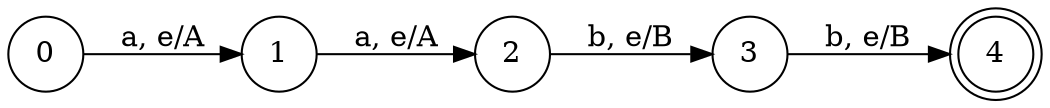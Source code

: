 digraph PDA {
	rankdir=LR;
	0 [shape=circle];
	0 -> 1[label="a, e/A"]
	1 [shape=circle];
	1 -> 2[label="a, e/A"]
	2 [shape=circle];
	2 -> 3[label="b, e/B"]
	3 [shape=circle];
	3 -> 4[label="b, e/B"]
	4 [shape=doublecircle];
}